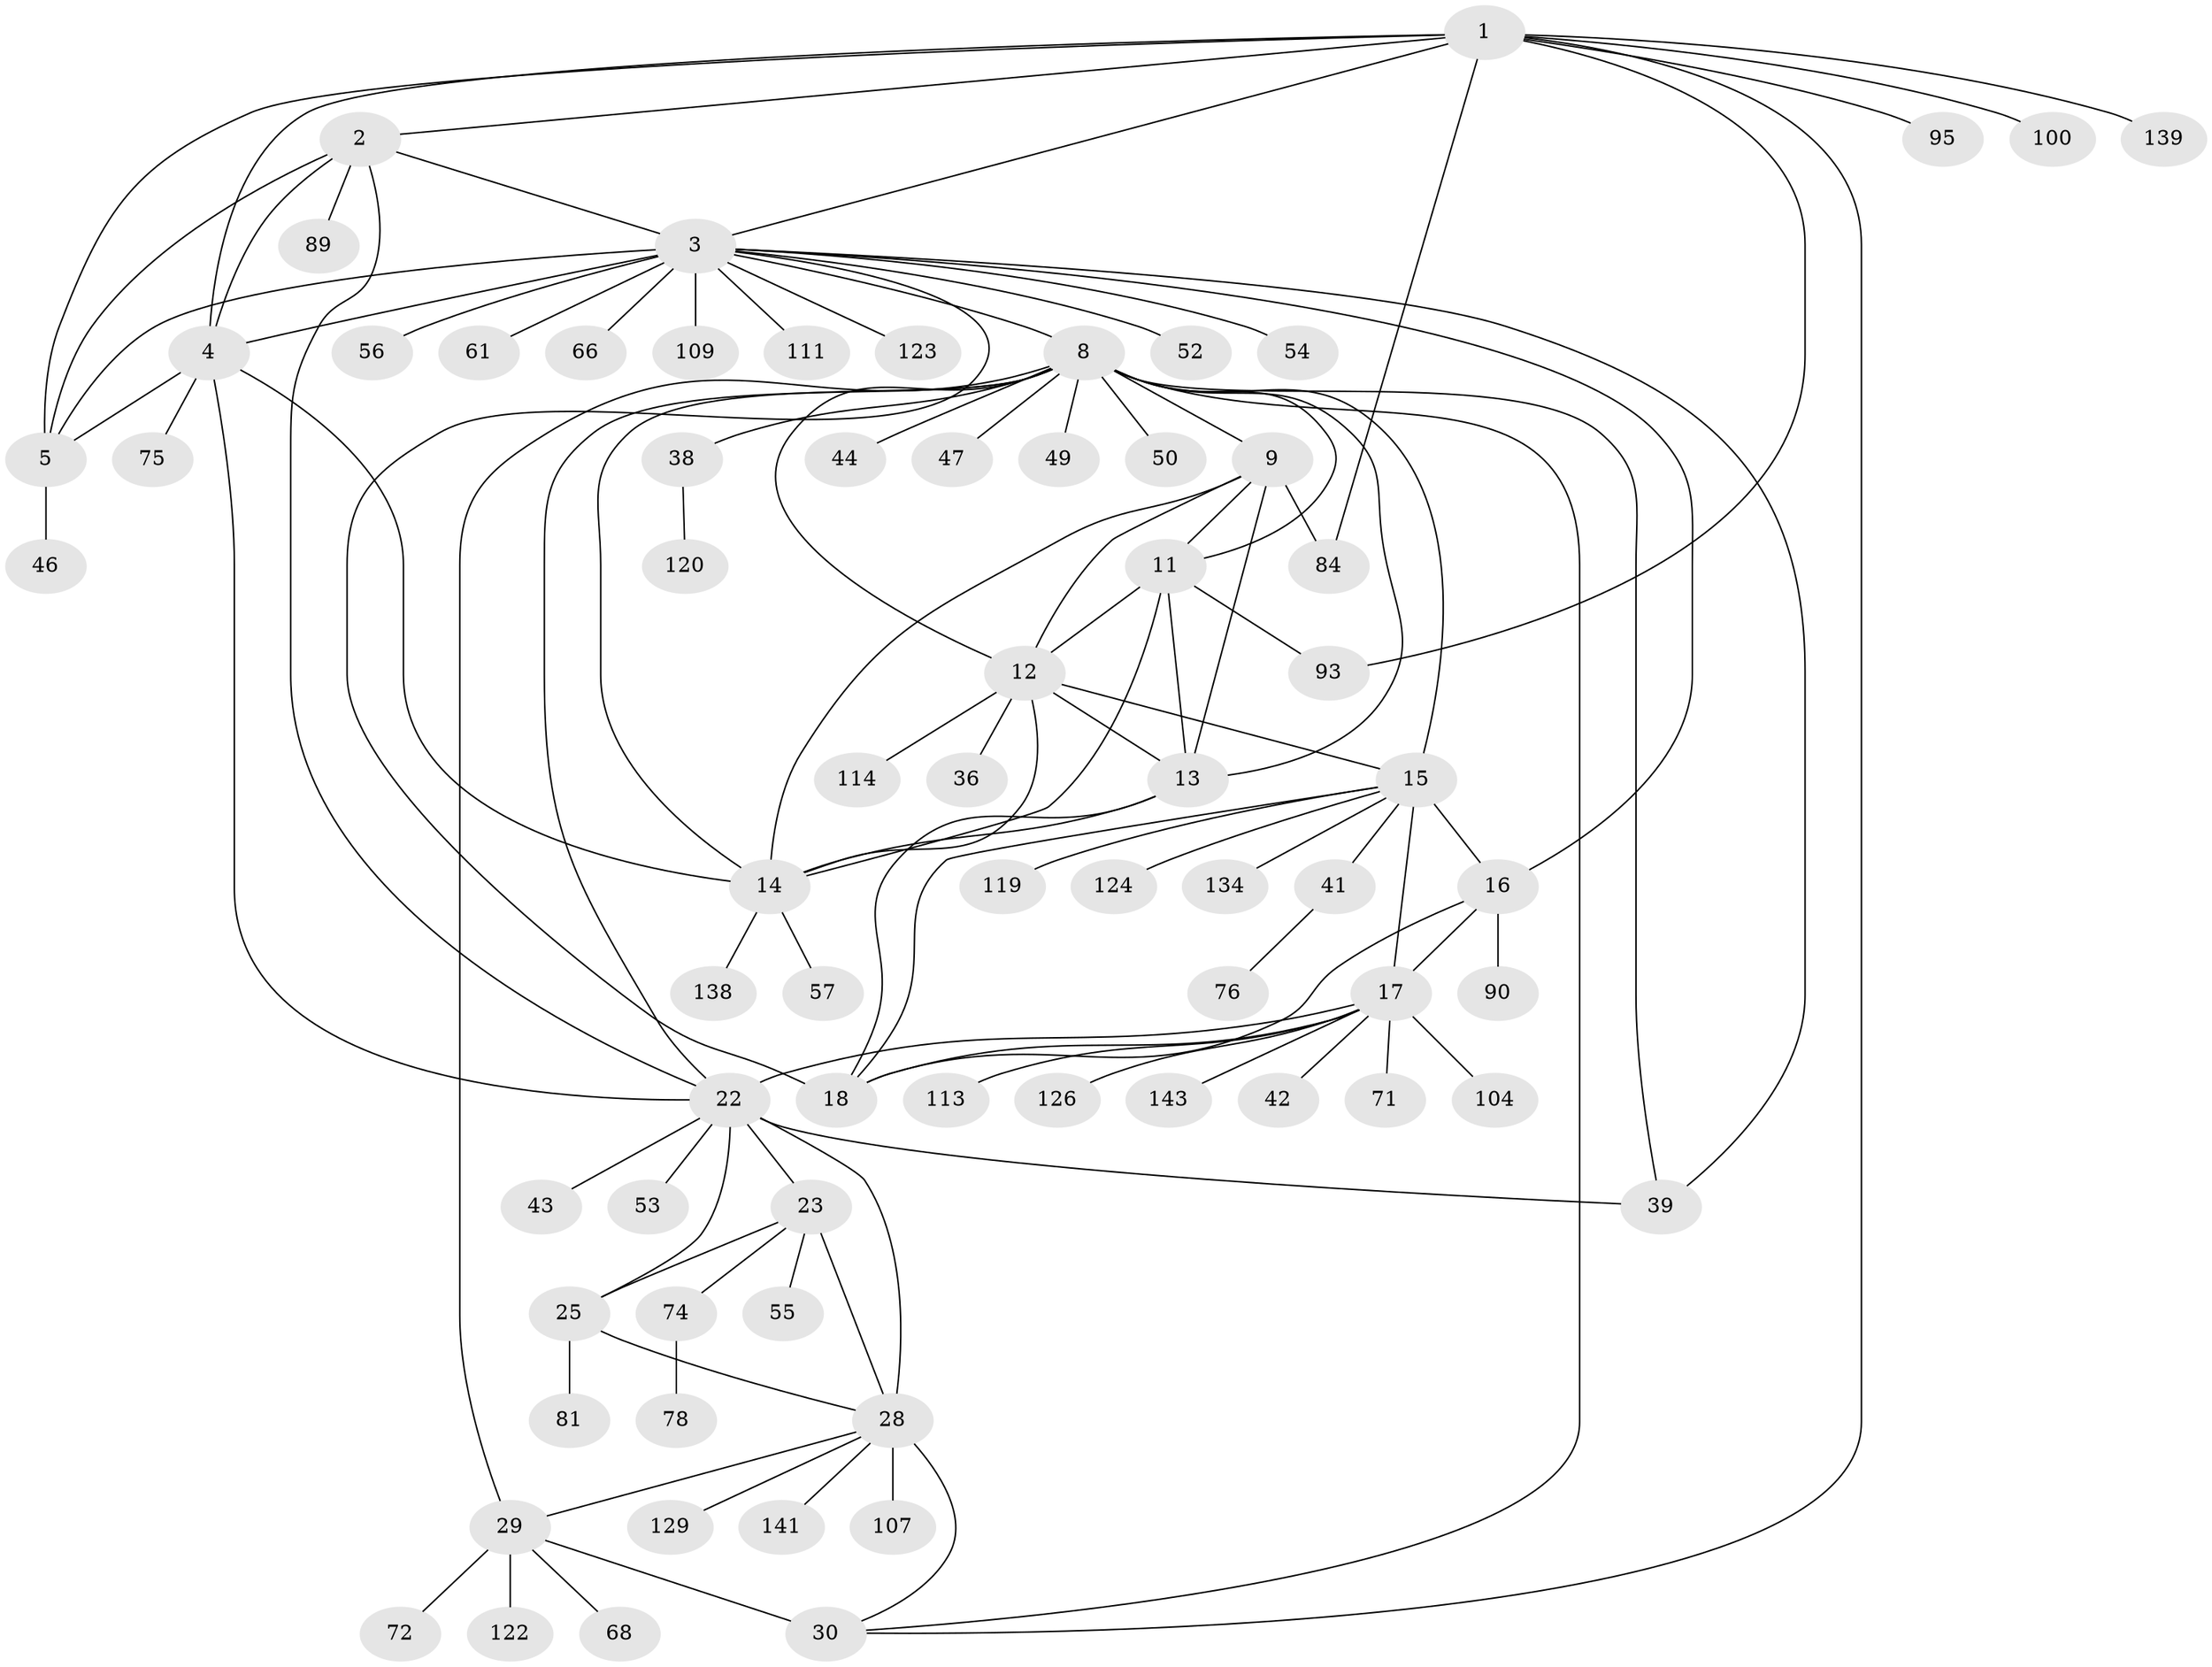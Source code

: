 // original degree distribution, {12: 0.020833333333333332, 8: 0.05555555555555555, 9: 0.05555555555555555, 11: 0.020833333333333332, 16: 0.013888888888888888, 7: 0.04861111111111111, 13: 0.013888888888888888, 10: 0.013888888888888888, 1: 0.5763888888888888, 2: 0.14583333333333334, 4: 0.013888888888888888, 3: 0.020833333333333332}
// Generated by graph-tools (version 1.1) at 2025/19/03/04/25 18:19:34]
// undirected, 72 vertices, 109 edges
graph export_dot {
graph [start="1"]
  node [color=gray90,style=filled];
  1;
  2;
  3 [super="+6+131+79"];
  4 [super="+7"];
  5 [super="+73+51+48+82"];
  8 [super="+65+121+91+99+64+10"];
  9;
  11;
  12;
  13;
  14;
  15 [super="+20"];
  16 [super="+80"];
  17 [super="+19+21"];
  18 [super="+140+37"];
  22 [super="+26+70+98+118+24+58"];
  23 [super="+97"];
  25 [super="+127"];
  28;
  29 [super="+31"];
  30 [super="+62+34"];
  36;
  38;
  39;
  41 [super="+105"];
  42;
  43;
  44 [super="+88"];
  46;
  47;
  49 [super="+135"];
  50;
  52;
  53;
  54;
  55;
  56;
  57;
  61;
  66;
  68;
  71;
  72 [super="+116"];
  74 [super="+136"];
  75;
  76;
  78;
  81;
  84;
  89;
  90;
  93;
  95;
  100;
  104;
  107;
  109;
  111;
  113;
  114;
  119;
  120;
  122;
  123;
  124;
  126 [super="+142"];
  129;
  134;
  138;
  139;
  141;
  143;
  1 -- 2;
  1 -- 3 [weight=2];
  1 -- 4 [weight=2];
  1 -- 5;
  1 -- 30;
  1 -- 84;
  1 -- 93;
  1 -- 95;
  1 -- 100;
  1 -- 139;
  2 -- 3 [weight=2];
  2 -- 4 [weight=2];
  2 -- 5;
  2 -- 89;
  2 -- 22;
  3 -- 4 [weight=4];
  3 -- 5 [weight=2];
  3 -- 39;
  3 -- 66;
  3 -- 18;
  3 -- 109;
  3 -- 111;
  3 -- 52;
  3 -- 54;
  3 -- 56;
  3 -- 123;
  3 -- 61;
  3 -- 16;
  3 -- 8 [weight=2];
  4 -- 5 [weight=2];
  4 -- 75;
  4 -- 14;
  4 -- 22;
  5 -- 46;
  8 -- 9 [weight=2];
  8 -- 11 [weight=2];
  8 -- 12 [weight=2];
  8 -- 13 [weight=2];
  8 -- 14 [weight=2];
  8 -- 47;
  8 -- 15;
  8 -- 22;
  8 -- 29 [weight=7];
  8 -- 30 [weight=4];
  8 -- 38;
  8 -- 39 [weight=2];
  8 -- 44;
  8 -- 49;
  8 -- 50;
  9 -- 11;
  9 -- 12;
  9 -- 13;
  9 -- 14;
  9 -- 84;
  11 -- 12;
  11 -- 13;
  11 -- 14;
  11 -- 93;
  12 -- 13;
  12 -- 14;
  12 -- 15;
  12 -- 36;
  12 -- 114;
  13 -- 14;
  13 -- 18;
  14 -- 57;
  14 -- 138;
  15 -- 16 [weight=2];
  15 -- 17 [weight=6];
  15 -- 18 [weight=2];
  15 -- 41;
  15 -- 134;
  15 -- 119;
  15 -- 124;
  16 -- 17 [weight=3];
  16 -- 18;
  16 -- 90;
  17 -- 18 [weight=3];
  17 -- 104;
  17 -- 113;
  17 -- 126;
  17 -- 143;
  17 -- 22 [weight=2];
  17 -- 71;
  17 -- 42;
  22 -- 23 [weight=4];
  22 -- 25 [weight=4];
  22 -- 28 [weight=4];
  22 -- 43;
  22 -- 53;
  22 -- 39;
  23 -- 25;
  23 -- 28;
  23 -- 55;
  23 -- 74;
  25 -- 28;
  25 -- 81;
  28 -- 107;
  28 -- 129;
  28 -- 141;
  28 -- 29;
  28 -- 30;
  29 -- 30 [weight=6];
  29 -- 72;
  29 -- 122;
  29 -- 68;
  38 -- 120;
  41 -- 76;
  74 -- 78;
}
